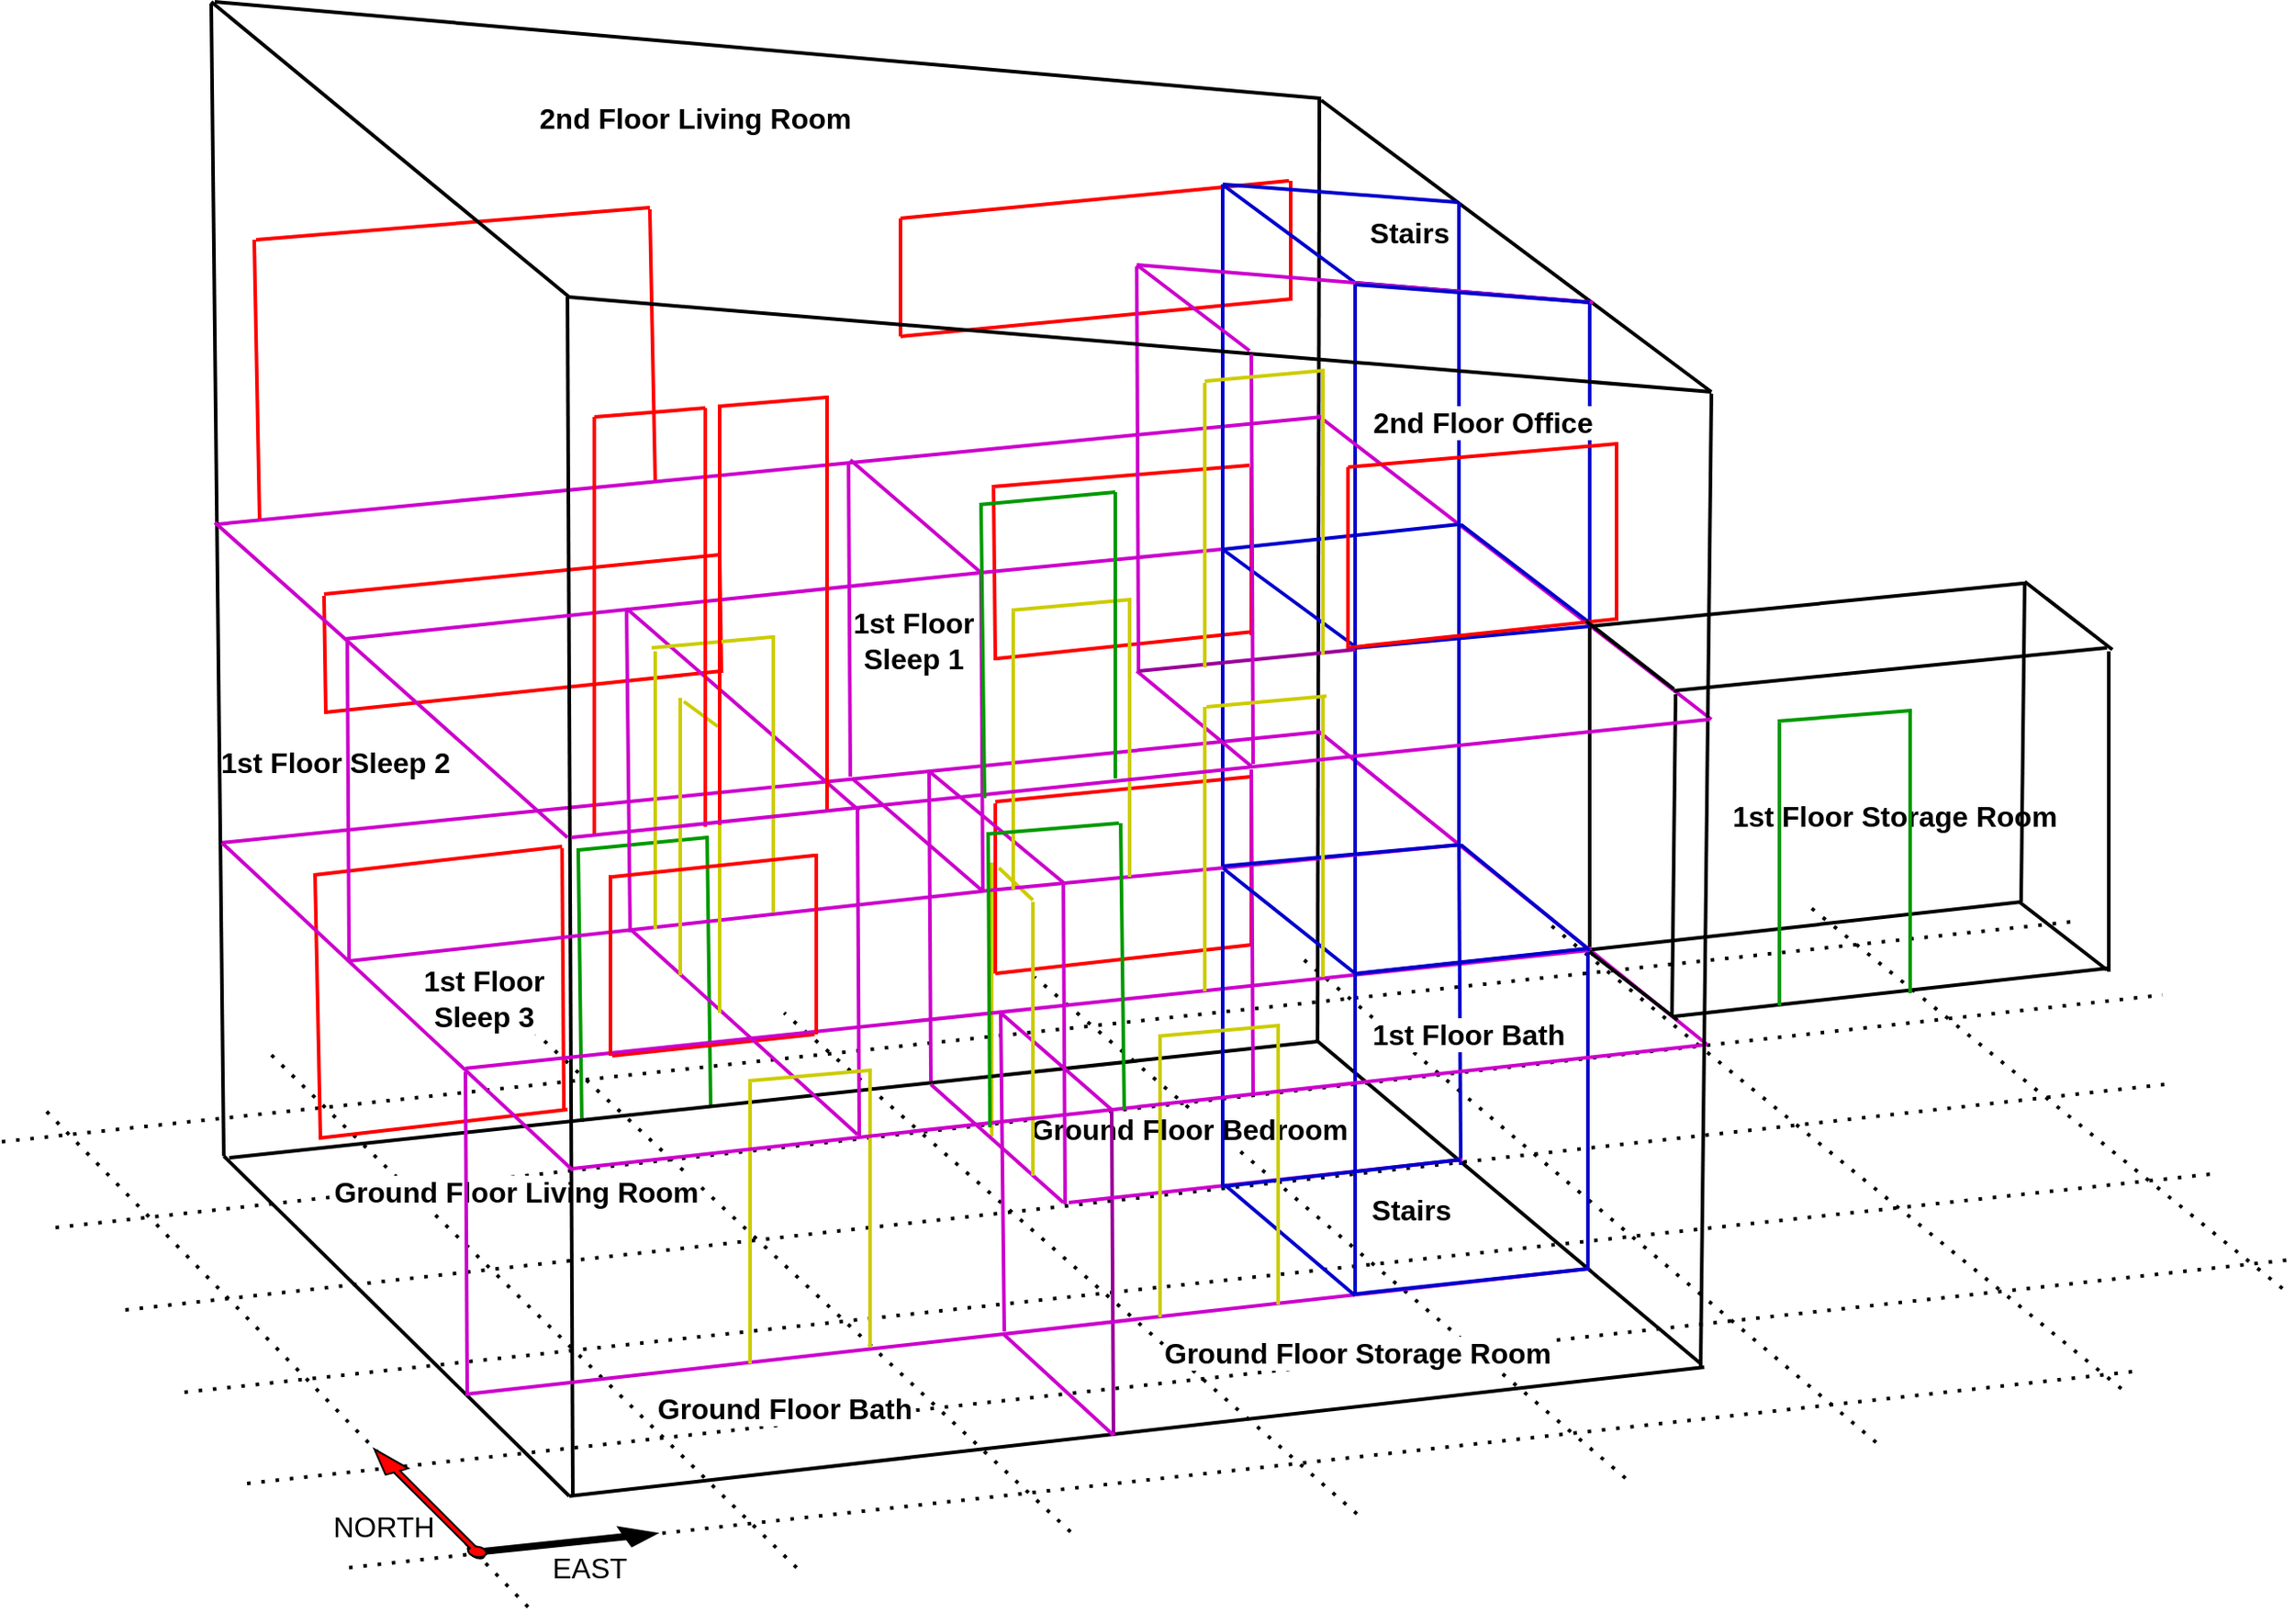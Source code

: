 <mxfile version="20.7.3" type="github"><diagram id="aPnX4U9duzd-Py1lLJKb" name="Page-1"><mxGraphModel dx="1414" dy="651" grid="1" gridSize="10" guides="0" tooltips="1" connect="0" arrows="0" fold="1" page="0" pageScale="1" pageWidth="827" pageHeight="1169" math="0" shadow="0"><root><mxCell id="0"/><mxCell id="1" parent="0"/><mxCell id="I-sNy80Z7fNJleFFOP8P-10" value="" style="endArrow=none;dashed=1;html=1;dashPattern=1 3;strokeWidth=2;rounded=0;labelBackgroundColor=none;fontColor=default;" parent="1" edge="1"><mxGeometry width="50" height="50" relative="1" as="geometry"><mxPoint x="-67" y="710" as="sourcePoint"/><mxPoint x="1110" y="580" as="targetPoint"/></mxGeometry></mxCell><mxCell id="I-sNy80Z7fNJleFFOP8P-6" value="" style="endArrow=none;dashed=1;html=1;dashPattern=1 3;strokeWidth=2;rounded=0;labelBackgroundColor=none;fontColor=default;" parent="1" edge="1"><mxGeometry width="50" height="50" relative="1" as="geometry"><mxPoint x="97" y="900" as="sourcePoint"/><mxPoint x="1098" y="790" as="targetPoint"/></mxGeometry></mxCell><mxCell id="855-_2SibKsiD7Td4AzN-204" value="EAST" style="edgeLabel;html=1;align=center;verticalAlign=middle;resizable=0;points=[];fontSize=16;" parent="I-sNy80Z7fNJleFFOP8P-6" vertex="1" connectable="0"><mxGeometry x="-0.742" y="2" relative="1" as="geometry"><mxPoint x="5" y="16" as="offset"/></mxGeometry></mxCell><mxCell id="I-sNy80Z7fNJleFFOP8P-7" value="" style="endArrow=none;dashed=1;html=1;dashPattern=1 3;strokeWidth=2;rounded=0;labelBackgroundColor=none;fontColor=default;" parent="1" edge="1"><mxGeometry width="50" height="50" relative="1" as="geometry"><mxPoint x="40" y="853" as="sourcePoint"/><mxPoint x="1181" y="728" as="targetPoint"/></mxGeometry></mxCell><mxCell id="I-sNy80Z7fNJleFFOP8P-8" value="" style="endArrow=none;dashed=1;html=1;dashPattern=1 3;strokeWidth=2;rounded=0;labelBackgroundColor=none;fontColor=default;" parent="1" edge="1"><mxGeometry width="50" height="50" relative="1" as="geometry"><mxPoint x="5" y="802" as="sourcePoint"/><mxPoint x="1138" y="680" as="targetPoint"/></mxGeometry></mxCell><mxCell id="I-sNy80Z7fNJleFFOP8P-9" value="" style="endArrow=none;dashed=1;html=1;dashPattern=1 3;strokeWidth=2;rounded=0;labelBackgroundColor=none;fontColor=default;" parent="1" edge="1"><mxGeometry width="50" height="50" relative="1" as="geometry"><mxPoint x="-28" y="756" as="sourcePoint"/><mxPoint x="1111" y="630" as="targetPoint"/></mxGeometry></mxCell><mxCell id="I-sNy80Z7fNJleFFOP8P-11" value="" style="endArrow=none;dashed=1;html=1;dashPattern=1 3;strokeWidth=2;rounded=0;labelBackgroundColor=none;fontColor=default;" parent="1" edge="1"><mxGeometry width="50" height="50" relative="1" as="geometry"><mxPoint x="-97" y="662" as="sourcePoint"/><mxPoint x="1060" y="539" as="targetPoint"/></mxGeometry></mxCell><mxCell id="I-sNy80Z7fNJleFFOP8P-12" value="" style="endArrow=none;dashed=1;html=1;dashPattern=1 3;strokeWidth=2;rounded=0;labelBackgroundColor=none;fontColor=default;" parent="1" edge="1"><mxGeometry width="50" height="50" relative="1" as="geometry"><mxPoint x="197" y="922" as="sourcePoint"/><mxPoint x="-74" y="643" as="targetPoint"/></mxGeometry></mxCell><mxCell id="855-_2SibKsiD7Td4AzN-203" value="NORTH" style="edgeLabel;html=1;align=center;verticalAlign=middle;resizable=0;points=[];fontSize=16;rotation=0;" parent="I-sNy80Z7fNJleFFOP8P-12" vertex="1" connectable="0"><mxGeometry x="-0.568" y="3" relative="1" as="geometry"><mxPoint x="-21" y="13" as="offset"/></mxGeometry></mxCell><mxCell id="I-sNy80Z7fNJleFFOP8P-13" value="" style="endArrow=none;dashed=1;html=1;dashPattern=1 3;strokeWidth=2;rounded=0;labelBackgroundColor=none;fontColor=default;" parent="1" edge="1"><mxGeometry width="50" height="50" relative="1" as="geometry"><mxPoint x="347" y="900" as="sourcePoint"/><mxPoint x="50" y="610" as="targetPoint"/></mxGeometry></mxCell><mxCell id="I-sNy80Z7fNJleFFOP8P-14" value="" style="endArrow=none;dashed=1;html=1;dashPattern=1 3;strokeWidth=2;rounded=0;labelBackgroundColor=none;fontColor=default;" parent="1" edge="1"><mxGeometry width="50" height="50" relative="1" as="geometry"><mxPoint x="500" y="880" as="sourcePoint"/><mxPoint x="200" y="600" as="targetPoint"/></mxGeometry></mxCell><mxCell id="I-sNy80Z7fNJleFFOP8P-15" value="" style="endArrow=none;dashed=1;html=1;dashPattern=1 3;strokeWidth=2;rounded=0;labelBackgroundColor=none;fontColor=default;" parent="1" edge="1"><mxGeometry width="50" height="50" relative="1" as="geometry"><mxPoint x="660" y="870" as="sourcePoint"/><mxPoint x="340" y="590" as="targetPoint"/></mxGeometry></mxCell><mxCell id="I-sNy80Z7fNJleFFOP8P-16" value="" style="endArrow=none;dashed=1;html=1;dashPattern=1 3;strokeWidth=2;rounded=0;labelBackgroundColor=none;fontColor=default;" parent="1" edge="1"><mxGeometry width="50" height="50" relative="1" as="geometry"><mxPoint x="810" y="850" as="sourcePoint"/><mxPoint x="480" y="570" as="targetPoint"/></mxGeometry></mxCell><mxCell id="I-sNy80Z7fNJleFFOP8P-17" value="" style="endArrow=none;dashed=1;html=1;dashPattern=1 3;strokeWidth=2;rounded=0;labelBackgroundColor=none;fontColor=default;" parent="1" edge="1"><mxGeometry width="50" height="50" relative="1" as="geometry"><mxPoint x="950" y="830" as="sourcePoint"/><mxPoint x="630" y="560" as="targetPoint"/></mxGeometry></mxCell><mxCell id="I-sNy80Z7fNJleFFOP8P-18" value="" style="endArrow=none;dashed=1;html=1;dashPattern=1 3;strokeWidth=2;rounded=0;labelBackgroundColor=none;fontColor=default;" parent="1" edge="1"><mxGeometry width="50" height="50" relative="1" as="geometry"><mxPoint x="1087" y="800" as="sourcePoint"/><mxPoint x="767" y="540" as="targetPoint"/></mxGeometry></mxCell><mxCell id="I-sNy80Z7fNJleFFOP8P-20" value="" style="endArrow=none;dashed=1;html=1;dashPattern=1 3;strokeWidth=2;rounded=0;labelBackgroundColor=none;fontColor=default;" parent="1" edge="1"><mxGeometry width="50" height="50" relative="1" as="geometry"><mxPoint x="1177" y="744" as="sourcePoint"/><mxPoint x="912" y="530" as="targetPoint"/></mxGeometry></mxCell><mxCell id="855-_2SibKsiD7Td4AzN-193" value="&lt;font size=&quot;1&quot; style=&quot;&quot;&gt;&lt;b style=&quot;font-size: 16px;&quot;&gt;1st Floor Storage Room&lt;/b&gt;&lt;/font&gt;" style="edgeLabel;html=1;align=center;verticalAlign=middle;resizable=0;points=[];" parent="1" vertex="1" connectable="0"><mxGeometry x="960.0" y="480.001" as="geometry"/></mxCell><mxCell id="855-_2SibKsiD7Td4AzN-191" value="&lt;font size=&quot;1&quot; style=&quot;&quot;&gt;&lt;b style=&quot;font-size: 16px;&quot;&gt;1st Floor &lt;br&gt;Sleep 1&lt;/b&gt;&lt;/font&gt;" style="edgeLabel;html=1;align=center;verticalAlign=middle;resizable=0;points=[];" parent="1" vertex="1" connectable="0"><mxGeometry x="400.0" y="380.001" as="geometry"><mxPoint x="12" y="2" as="offset"/></mxGeometry></mxCell><mxCell id="855-_2SibKsiD7Td4AzN-190" value="&lt;font size=&quot;1&quot; style=&quot;&quot;&gt;&lt;b style=&quot;font-size: 16px;&quot;&gt;1st Floor &lt;br&gt;Sleep 3&lt;/b&gt;&lt;/font&gt;" style="edgeLabel;html=1;align=center;verticalAlign=middle;resizable=0;points=[];" parent="1" vertex="1" connectable="0"><mxGeometry x="160.0" y="580.001" as="geometry"><mxPoint x="12" y="2" as="offset"/></mxGeometry></mxCell><mxCell id="855-_2SibKsiD7Td4AzN-189" value="&lt;font size=&quot;1&quot; style=&quot;&quot;&gt;&lt;b style=&quot;font-size: 16px;&quot;&gt;1st Floor Sleep 2&lt;/b&gt;&lt;/font&gt;" style="edgeLabel;html=1;align=center;verticalAlign=middle;resizable=0;points=[];" parent="1" vertex="1" connectable="0"><mxGeometry x="89.0" y="450.001" as="geometry"/></mxCell><mxCell id="855-_2SibKsiD7Td4AzN-152" value="" style="endArrow=none;html=1;rounded=0;strokeColor=#FF0000;strokeWidth=2;" parent="1" edge="1"><mxGeometry width="50" height="50" relative="1" as="geometry"><mxPoint x="458" y="568" as="sourcePoint"/><mxPoint x="601.0" y="552" as="targetPoint"/></mxGeometry></mxCell><mxCell id="855-_2SibKsiD7Td4AzN-186" value="&lt;font size=&quot;1&quot; style=&quot;&quot;&gt;&lt;b style=&quot;font-size: 16px;&quot;&gt;Ground Floor Bedroom&lt;/b&gt;&lt;/font&gt;" style="edgeLabel;html=1;align=center;verticalAlign=middle;resizable=0;points=[];" parent="1" vertex="1" connectable="0"><mxGeometry x="564.0" y="680.001" as="geometry"><mxPoint x="2" y="-25" as="offset"/></mxGeometry></mxCell><mxCell id="855-_2SibKsiD7Td4AzN-183" value="&lt;font size=&quot;1&quot; style=&quot;&quot;&gt;&lt;b style=&quot;font-size: 16px;&quot;&gt;Ground Floor Living Room&lt;/b&gt;&lt;/font&gt;" style="edgeLabel;html=1;align=center;verticalAlign=middle;resizable=0;points=[];" parent="1" vertex="1" connectable="0"><mxGeometry x="190.0" y="690.001" as="geometry"/></mxCell><mxCell id="855-_2SibKsiD7Td4AzN-151" value="" style="endArrow=none;html=1;rounded=0;strokeColor=#FF0000;strokeWidth=2;" parent="1" edge="1"><mxGeometry width="50" height="50" relative="1" as="geometry"><mxPoint x="458" y="472" as="sourcePoint"/><mxPoint x="601" y="458" as="targetPoint"/></mxGeometry></mxCell><mxCell id="855-_2SibKsiD7Td4AzN-149" value="" style="endArrow=none;html=1;rounded=0;strokeColor=#FF0000;strokeWidth=2;" parent="1" edge="1"><mxGeometry width="50" height="50" relative="1" as="geometry"><mxPoint x="458" y="568" as="sourcePoint"/><mxPoint x="458" y="473" as="targetPoint"/></mxGeometry></mxCell><mxCell id="855-_2SibKsiD7Td4AzN-94" value="" style="endArrow=none;html=1;rounded=0;strokeColor=#FF0000;strokeWidth=2;" parent="1" edge="1"><mxGeometry width="50" height="50" relative="1" as="geometry"><mxPoint x="305" y="399" as="sourcePoint"/><mxPoint x="84" y="422" as="targetPoint"/></mxGeometry></mxCell><mxCell id="855-_2SibKsiD7Td4AzN-12" value="" style="endArrow=none;html=1;rounded=0;strokeColor=default;strokeWidth=2;" parent="1" edge="1"><mxGeometry width="50" height="50" relative="1" as="geometry"><mxPoint x="638" y="606" as="sourcePoint"/><mxPoint x="639" y="79" as="targetPoint"/></mxGeometry></mxCell><mxCell id="855-_2SibKsiD7Td4AzN-161" value="" style="endArrow=none;html=1;rounded=0;strokeColor=#CCCC00;strokeWidth=2;" parent="1" edge="1"><mxGeometry width="50" height="50" relative="1" as="geometry"><mxPoint x="456" y="659" as="sourcePoint"/><mxPoint x="456" y="506" as="targetPoint"/></mxGeometry></mxCell><mxCell id="855-_2SibKsiD7Td4AzN-160" value="" style="endArrow=none;html=1;rounded=0;strokeColor=#CCCC00;strokeWidth=2;" parent="1" edge="1"><mxGeometry width="50" height="50" relative="1" as="geometry"><mxPoint x="460" y="509" as="sourcePoint"/><mxPoint x="479" y="527" as="targetPoint"/></mxGeometry></mxCell><mxCell id="855-_2SibKsiD7Td4AzN-150" value="" style="endArrow=none;html=1;rounded=0;strokeColor=#FF0000;strokeWidth=2;" parent="1" edge="1"><mxGeometry width="50" height="50" relative="1" as="geometry"><mxPoint x="601" y="553" as="sourcePoint"/><mxPoint x="601" y="458" as="targetPoint"/></mxGeometry></mxCell><mxCell id="855-_2SibKsiD7Td4AzN-145" value="" style="endArrow=none;html=1;rounded=0;strokeColor=#FF0000;strokeWidth=2;" parent="1" edge="1"><mxGeometry width="50" height="50" relative="1" as="geometry"><mxPoint x="456" y="296" as="sourcePoint"/><mxPoint x="600" y="284" as="targetPoint"/></mxGeometry></mxCell><mxCell id="855-_2SibKsiD7Td4AzN-146" value="" style="endArrow=none;html=1;rounded=0;strokeColor=#FF0000;strokeWidth=2;" parent="1" edge="1"><mxGeometry width="50" height="50" relative="1" as="geometry"><mxPoint x="459" y="392" as="sourcePoint"/><mxPoint x="602" y="377" as="targetPoint"/></mxGeometry></mxCell><mxCell id="855-_2SibKsiD7Td4AzN-143" value="" style="endArrow=none;html=1;rounded=0;strokeColor=#FF0000;strokeWidth=2;" parent="1" edge="1"><mxGeometry width="50" height="50" relative="1" as="geometry"><mxPoint x="458" y="393" as="sourcePoint"/><mxPoint x="457" y="297" as="targetPoint"/></mxGeometry></mxCell><mxCell id="855-_2SibKsiD7Td4AzN-144" value="" style="endArrow=none;html=1;rounded=0;strokeColor=#FF0000;strokeWidth=2;" parent="1" edge="1"><mxGeometry width="50" height="50" relative="1" as="geometry"><mxPoint x="601" y="379" as="sourcePoint"/><mxPoint x="601" y="285" as="targetPoint"/></mxGeometry></mxCell><mxCell id="855-_2SibKsiD7Td4AzN-142" value="" style="endArrow=none;html=1;rounded=0;strokeColor=#009900;strokeWidth=2;" parent="1" edge="1"><mxGeometry width="50" height="50" relative="1" as="geometry"><mxPoint x="225" y="499" as="sourcePoint"/><mxPoint x="297" y="492" as="targetPoint"/></mxGeometry></mxCell><mxCell id="855-_2SibKsiD7Td4AzN-141" value="" style="endArrow=none;html=1;rounded=0;strokeColor=#009900;strokeWidth=2;" parent="1" edge="1"><mxGeometry width="50" height="50" relative="1" as="geometry"><mxPoint x="227" y="651" as="sourcePoint"/><mxPoint x="225" y="498" as="targetPoint"/></mxGeometry></mxCell><mxCell id="855-_2SibKsiD7Td4AzN-140" value="" style="endArrow=none;html=1;rounded=0;strokeColor=#009900;strokeWidth=2;" parent="1" edge="1"><mxGeometry width="50" height="50" relative="1" as="geometry"><mxPoint x="299" y="642" as="sourcePoint"/><mxPoint x="297" y="491" as="targetPoint"/></mxGeometry></mxCell><mxCell id="855-_2SibKsiD7Td4AzN-92" value="" style="endArrow=none;html=1;rounded=0;strokeColor=#FF0000;strokeWidth=2;" parent="1" edge="1"><mxGeometry width="50" height="50" relative="1" as="geometry"><mxPoint x="305" y="400" as="sourcePoint"/><mxPoint x="304" y="334" as="targetPoint"/></mxGeometry></mxCell><mxCell id="855-_2SibKsiD7Td4AzN-93" value="" style="endArrow=none;html=1;rounded=0;strokeColor=#FF0000;strokeWidth=2;" parent="1" edge="1"><mxGeometry width="50" height="50" relative="1" as="geometry"><mxPoint x="304" y="334" as="sourcePoint"/><mxPoint x="83" y="356" as="targetPoint"/></mxGeometry></mxCell><mxCell id="855-_2SibKsiD7Td4AzN-91" value="" style="endArrow=none;html=1;rounded=0;strokeColor=#FF0000;strokeWidth=2;" parent="1" edge="1"><mxGeometry width="50" height="50" relative="1" as="geometry"><mxPoint x="84" y="423" as="sourcePoint"/><mxPoint x="83" y="357" as="targetPoint"/></mxGeometry></mxCell><mxCell id="855-_2SibKsiD7Td4AzN-138" value="" style="endArrow=none;html=1;rounded=0;strokeColor=#FF0000;strokeWidth=2;" parent="1" edge="1"><mxGeometry width="50" height="50" relative="1" as="geometry"><mxPoint x="81" y="660" as="sourcePoint"/><mxPoint x="78" y="513" as="targetPoint"/></mxGeometry></mxCell><mxCell id="855-_2SibKsiD7Td4AzN-139" value="" style="endArrow=none;html=1;rounded=0;strokeColor=#FF0000;strokeWidth=2;" parent="1" edge="1"><mxGeometry width="50" height="50" relative="1" as="geometry"><mxPoint x="217" y="645" as="sourcePoint"/><mxPoint x="216" y="498" as="targetPoint"/></mxGeometry></mxCell><mxCell id="855-_2SibKsiD7Td4AzN-136" value="" style="endArrow=none;html=1;rounded=0;strokeColor=#FF0000;strokeWidth=2;" parent="1" edge="1"><mxGeometry width="50" height="50" relative="1" as="geometry"><mxPoint x="80" y="660" as="sourcePoint"/><mxPoint x="219" y="644" as="targetPoint"/></mxGeometry></mxCell><mxCell id="855-_2SibKsiD7Td4AzN-137" value="" style="endArrow=none;html=1;rounded=0;strokeColor=#FF0000;strokeWidth=2;" parent="1" edge="1"><mxGeometry width="50" height="50" relative="1" as="geometry"><mxPoint x="77" y="513" as="sourcePoint"/><mxPoint x="216" y="497.0" as="targetPoint"/></mxGeometry></mxCell><mxCell id="855-_2SibKsiD7Td4AzN-71" value="" style="endArrow=none;html=1;rounded=0;strokeColor=#FF0000;strokeWidth=2;" parent="1" edge="1"><mxGeometry width="50" height="50" relative="1" as="geometry"><mxPoint x="268" y="293" as="sourcePoint"/><mxPoint x="265" y="141" as="targetPoint"/></mxGeometry></mxCell><mxCell id="855-_2SibKsiD7Td4AzN-74" value="" style="endArrow=none;html=1;rounded=0;strokeColor=#FF0000;strokeWidth=2;" parent="1" edge="1"><mxGeometry width="50" height="50" relative="1" as="geometry"><mxPoint x="405" y="212" as="sourcePoint"/><mxPoint x="624" y="191" as="targetPoint"/></mxGeometry></mxCell><mxCell id="855-_2SibKsiD7Td4AzN-77" value="" style="endArrow=none;html=1;rounded=0;strokeColor=#FF0000;strokeWidth=2;" parent="1" edge="1"><mxGeometry width="50" height="50" relative="1" as="geometry"><mxPoint x="623" y="191" as="sourcePoint"/><mxPoint x="623" y="125" as="targetPoint"/></mxGeometry></mxCell><mxCell id="855-_2SibKsiD7Td4AzN-73" value="" style="endArrow=none;html=1;rounded=0;strokeColor=#FF0000;strokeWidth=2;" parent="1" edge="1"><mxGeometry width="50" height="50" relative="1" as="geometry"><mxPoint x="405" y="146" as="sourcePoint"/><mxPoint x="622" y="125" as="targetPoint"/></mxGeometry></mxCell><mxCell id="855-_2SibKsiD7Td4AzN-81" value="" style="endArrow=none;html=1;rounded=0;strokeColor=#0000CC;strokeWidth=2;" parent="1" edge="1"><mxGeometry width="50" height="50" relative="1" as="geometry"><mxPoint x="659" y="182" as="sourcePoint"/><mxPoint x="659" y="388" as="targetPoint"/></mxGeometry></mxCell><mxCell id="855-_2SibKsiD7Td4AzN-72" value="" style="endArrow=none;html=1;rounded=0;strokeColor=#FF0000;strokeWidth=2;" parent="1" edge="1"><mxGeometry width="50" height="50" relative="1" as="geometry"><mxPoint x="45" y="158" as="sourcePoint"/><mxPoint x="265" y="140" as="targetPoint"/></mxGeometry></mxCell><mxCell id="855-_2SibKsiD7Td4AzN-69" value="" style="endArrow=none;html=1;rounded=0;strokeColor=#CC00CC;strokeWidth=2;" parent="1" edge="1"><mxGeometry width="50" height="50" relative="1" as="geometry"><mxPoint x="856" y="608" as="sourcePoint"/><mxPoint x="639.0" y="433" as="targetPoint"/></mxGeometry></mxCell><mxCell id="855-_2SibKsiD7Td4AzN-6" value="" style="endArrow=none;html=1;rounded=0;strokeWidth=2;" parent="1" edge="1"><mxGeometry width="50" height="50" relative="1" as="geometry"><mxPoint x="30" y="671" as="sourcePoint"/><mxPoint x="638" y="606" as="targetPoint"/></mxGeometry></mxCell><mxCell id="855-_2SibKsiD7Td4AzN-67" value="" style="endArrow=none;html=1;rounded=0;strokeColor=#CC00CC;strokeWidth=2;" parent="1" edge="1"><mxGeometry width="50" height="50" relative="1" as="geometry"><mxPoint x="25" y="495" as="sourcePoint"/><mxPoint x="639" y="433" as="targetPoint"/></mxGeometry></mxCell><mxCell id="855-_2SibKsiD7Td4AzN-68" value="" style="endArrow=none;html=1;rounded=0;strokeColor=#CC00CC;strokeWidth=2;" parent="1" edge="1"><mxGeometry width="50" height="50" relative="1" as="geometry"><mxPoint x="858" y="426" as="sourcePoint"/><mxPoint x="638" y="256" as="targetPoint"/></mxGeometry></mxCell><mxCell id="855-_2SibKsiD7Td4AzN-66" value="" style="endArrow=none;html=1;rounded=0;strokeColor=#CC00CC;strokeWidth=2;" parent="1" edge="1"><mxGeometry width="50" height="50" relative="1" as="geometry"><mxPoint x="23" y="317" as="sourcePoint"/><mxPoint x="640" y="257" as="targetPoint"/></mxGeometry></mxCell><mxCell id="855-_2SibKsiD7Td4AzN-1" value="" style="endArrow=none;html=1;rounded=0;strokeWidth=2;" parent="1" edge="1"><mxGeometry width="50" height="50" relative="1" as="geometry"><mxPoint x="222" y="860" as="sourcePoint"/><mxPoint x="219" y="190" as="targetPoint"/></mxGeometry></mxCell><mxCell id="855-_2SibKsiD7Td4AzN-2" value="" style="endArrow=none;html=1;rounded=0;strokeColor=default;strokeWidth=2;" parent="1" edge="1"><mxGeometry width="50" height="50" relative="1" as="geometry"><mxPoint x="220" y="190" as="sourcePoint"/><mxPoint x="20" y="25" as="targetPoint"/></mxGeometry></mxCell><mxCell id="855-_2SibKsiD7Td4AzN-3" value="" style="endArrow=none;html=1;rounded=0;strokeWidth=2;" parent="1" edge="1"><mxGeometry width="50" height="50" relative="1" as="geometry"><mxPoint x="220" y="860" as="sourcePoint"/><mxPoint x="27" y="670" as="targetPoint"/></mxGeometry></mxCell><mxCell id="855-_2SibKsiD7Td4AzN-4" value="" style="endArrow=none;html=1;rounded=0;strokeWidth=2;" parent="1" edge="1"><mxGeometry width="50" height="50" relative="1" as="geometry"><mxPoint x="27" y="670" as="sourcePoint"/><mxPoint x="20" y="26" as="targetPoint"/></mxGeometry></mxCell><mxCell id="855-_2SibKsiD7Td4AzN-7" value="" style="endArrow=none;html=1;rounded=0;strokeWidth=2;" parent="1" edge="1"><mxGeometry width="50" height="50" relative="1" as="geometry"><mxPoint x="220" y="860" as="sourcePoint"/><mxPoint x="854" y="788" as="targetPoint"/></mxGeometry></mxCell><mxCell id="855-_2SibKsiD7Td4AzN-8" value="" style="endArrow=none;html=1;rounded=0;strokeWidth=2;" parent="1" edge="1"><mxGeometry width="50" height="50" relative="1" as="geometry"><mxPoint x="852" y="786" as="sourcePoint"/><mxPoint x="637" y="605" as="targetPoint"/></mxGeometry></mxCell><mxCell id="855-_2SibKsiD7Td4AzN-9" value="" style="endArrow=none;html=1;rounded=0;strokeWidth=2;" parent="1" edge="1"><mxGeometry width="50" height="50" relative="1" as="geometry"><mxPoint x="852" y="788" as="sourcePoint"/><mxPoint x="858" y="244" as="targetPoint"/></mxGeometry></mxCell><mxCell id="855-_2SibKsiD7Td4AzN-10" value="" style="endArrow=none;html=1;rounded=0;strokeWidth=2;" parent="1" edge="1"><mxGeometry width="50" height="50" relative="1" as="geometry"><mxPoint x="858" y="243" as="sourcePoint"/><mxPoint x="640" y="80" as="targetPoint"/></mxGeometry></mxCell><mxCell id="855-_2SibKsiD7Td4AzN-11" value="" style="endArrow=none;html=1;rounded=0;strokeColor=default;strokeWidth=2;" parent="1" edge="1"><mxGeometry width="50" height="50" relative="1" as="geometry"><mxPoint x="22" y="25" as="sourcePoint"/><mxPoint x="640" y="79" as="targetPoint"/></mxGeometry></mxCell><mxCell id="855-_2SibKsiD7Td4AzN-13" value="" style="endArrow=none;html=1;rounded=0;strokeColor=default;strokeWidth=2;" parent="1" edge="1"><mxGeometry width="50" height="50" relative="1" as="geometry"><mxPoint x="837" y="592" as="sourcePoint"/><mxPoint x="1080" y="565" as="targetPoint"/></mxGeometry></mxCell><mxCell id="855-_2SibKsiD7Td4AzN-14" value="" style="endArrow=none;html=1;rounded=0;strokeColor=default;strokeWidth=2;" parent="1" edge="1"><mxGeometry width="50" height="50" relative="1" as="geometry"><mxPoint x="1080" y="567" as="sourcePoint"/><mxPoint x="1080" y="388" as="targetPoint"/></mxGeometry></mxCell><mxCell id="855-_2SibKsiD7Td4AzN-15" value="" style="endArrow=none;html=1;rounded=0;strokeColor=default;strokeWidth=2;" parent="1" edge="1"><mxGeometry width="50" height="50" relative="1" as="geometry"><mxPoint x="1079" y="566" as="sourcePoint"/><mxPoint x="1030" y="528" as="targetPoint"/></mxGeometry></mxCell><mxCell id="855-_2SibKsiD7Td4AzN-16" value="" style="endArrow=none;html=1;rounded=0;strokeColor=default;strokeWidth=2;" parent="1" edge="1"><mxGeometry width="50" height="50" relative="1" as="geometry"><mxPoint x="837" y="410" as="sourcePoint"/><mxPoint x="1079" y="386" as="targetPoint"/></mxGeometry></mxCell><mxCell id="855-_2SibKsiD7Td4AzN-18" value="" style="endArrow=none;html=1;rounded=0;strokeColor=default;strokeWidth=2;" parent="1" edge="1"><mxGeometry width="50" height="50" relative="1" as="geometry"><mxPoint x="1082" y="387" as="sourcePoint"/><mxPoint x="1033" y="349" as="targetPoint"/></mxGeometry></mxCell><mxCell id="855-_2SibKsiD7Td4AzN-19" value="" style="endArrow=none;html=1;rounded=0;strokeColor=default;strokeWidth=2;" parent="1" edge="1"><mxGeometry width="50" height="50" relative="1" as="geometry"><mxPoint x="1031" y="528" as="sourcePoint"/><mxPoint x="1033" y="349" as="targetPoint"/></mxGeometry></mxCell><mxCell id="855-_2SibKsiD7Td4AzN-20" value="" style="endArrow=none;html=1;rounded=0;strokeColor=default;strokeWidth=2;" parent="1" edge="1"><mxGeometry width="50" height="50" relative="1" as="geometry"><mxPoint x="836" y="591" as="sourcePoint"/><mxPoint x="838" y="412" as="targetPoint"/></mxGeometry></mxCell><mxCell id="855-_2SibKsiD7Td4AzN-21" value="" style="endArrow=none;html=1;rounded=0;strokeColor=#000000;strokeWidth=2;" parent="1" edge="1"><mxGeometry width="50" height="50" relative="1" as="geometry"><mxPoint x="790" y="554" as="sourcePoint"/><mxPoint x="790" y="375" as="targetPoint"/></mxGeometry></mxCell><mxCell id="855-_2SibKsiD7Td4AzN-24" value="" style="endArrow=none;html=1;rounded=0;strokeColor=default;strokeWidth=2;" parent="1" edge="1"><mxGeometry width="50" height="50" relative="1" as="geometry"><mxPoint x="790" y="374" as="sourcePoint"/><mxPoint x="1032" y="350" as="targetPoint"/></mxGeometry></mxCell><mxCell id="855-_2SibKsiD7Td4AzN-25" value="" style="endArrow=none;html=1;rounded=0;strokeColor=default;strokeWidth=2;" parent="1" edge="1"><mxGeometry width="50" height="50" relative="1" as="geometry"><mxPoint x="788" y="555" as="sourcePoint"/><mxPoint x="1031" y="528" as="targetPoint"/></mxGeometry></mxCell><mxCell id="855-_2SibKsiD7Td4AzN-26" value="" style="endArrow=none;html=1;rounded=0;strokeColor=#009900;strokeWidth=2;" parent="1" edge="1"><mxGeometry width="50" height="50" relative="1" as="geometry"><mxPoint x="896" y="586" as="sourcePoint"/><mxPoint x="896" y="428" as="targetPoint"/></mxGeometry></mxCell><mxCell id="855-_2SibKsiD7Td4AzN-27" value="" style="endArrow=none;html=1;rounded=0;strokeColor=#009900;strokeWidth=2;" parent="1" edge="1"><mxGeometry width="50" height="50" relative="1" as="geometry"><mxPoint x="969.0" y="579" as="sourcePoint"/><mxPoint x="969.0" y="421" as="targetPoint"/></mxGeometry></mxCell><mxCell id="855-_2SibKsiD7Td4AzN-28" value="" style="endArrow=none;html=1;rounded=0;strokeColor=#009900;strokeWidth=2;" parent="1" edge="1"><mxGeometry width="50" height="50" relative="1" as="geometry"><mxPoint x="895" y="427" as="sourcePoint"/><mxPoint x="970" y="421" as="targetPoint"/></mxGeometry></mxCell><mxCell id="855-_2SibKsiD7Td4AzN-29" value="" style="endArrow=none;html=1;rounded=0;strokeColor=#CC00CC;strokeWidth=2;" parent="1" edge="1"><mxGeometry width="50" height="50" relative="1" as="geometry"><mxPoint x="222" y="678" as="sourcePoint"/><mxPoint x="26" y="495" as="targetPoint"/></mxGeometry></mxCell><mxCell id="855-_2SibKsiD7Td4AzN-30" value="" style="endArrow=none;html=1;rounded=0;strokeColor=#CC00CC;strokeWidth=2;" parent="1" edge="1"><mxGeometry width="50" height="50" relative="1" as="geometry"><mxPoint x="219" y="492" as="sourcePoint"/><mxPoint x="22" y="316" as="targetPoint"/></mxGeometry></mxCell><mxCell id="855-_2SibKsiD7Td4AzN-33" value="" style="endArrow=none;html=1;rounded=0;strokeColor=#CC00CC;strokeWidth=2;" parent="1" edge="1"><mxGeometry width="50" height="50" relative="1" as="geometry"><mxPoint x="163" y="804" as="sourcePoint"/><mxPoint x="162" y="623" as="targetPoint"/></mxGeometry></mxCell><mxCell id="855-_2SibKsiD7Td4AzN-34" value="" style="endArrow=none;html=1;rounded=0;strokeColor=#990099;strokeWidth=2;" parent="1" edge="1"><mxGeometry width="50" height="50" relative="1" as="geometry"><mxPoint x="524" y="826.0" as="sourcePoint"/><mxPoint x="523" y="645" as="targetPoint"/></mxGeometry></mxCell><mxCell id="855-_2SibKsiD7Td4AzN-35" value="" style="endArrow=none;html=1;rounded=0;strokeColor=#CC00CC;strokeWidth=2;" parent="1" edge="1"><mxGeometry width="50" height="50" relative="1" as="geometry"><mxPoint x="382" y="659" as="sourcePoint"/><mxPoint x="381" y="476" as="targetPoint"/></mxGeometry></mxCell><mxCell id="855-_2SibKsiD7Td4AzN-38" value="" style="endArrow=none;html=1;rounded=0;strokeColor=#CC00CC;strokeWidth=2;" parent="1" edge="1"><mxGeometry width="50" height="50" relative="1" as="geometry"><mxPoint x="602" y="635.0" as="sourcePoint"/><mxPoint x="601" y="454" as="targetPoint"/></mxGeometry></mxCell><mxCell id="855-_2SibKsiD7Td4AzN-44" value="" style="endArrow=none;html=1;rounded=0;strokeColor=#FF0000;strokeWidth=2;" parent="1" edge="1"><mxGeometry width="50" height="50" relative="1" as="geometry"><mxPoint x="244" y="614" as="sourcePoint"/><mxPoint x="357" y="602" as="targetPoint"/></mxGeometry></mxCell><mxCell id="855-_2SibKsiD7Td4AzN-51" value="" style="endArrow=none;html=1;rounded=0;strokeColor=#FF0000;strokeWidth=2;" parent="1" edge="1"><mxGeometry width="50" height="50" relative="1" as="geometry"><mxPoint x="304" y="251" as="sourcePoint"/><mxPoint x="364" y="246" as="targetPoint"/></mxGeometry></mxCell><mxCell id="855-_2SibKsiD7Td4AzN-52" value="" style="endArrow=none;html=1;rounded=0;strokeColor=#FF0000;strokeWidth=2;" parent="1" edge="1"><mxGeometry width="50" height="50" relative="1" as="geometry"><mxPoint x="805" y="371" as="sourcePoint"/><mxPoint x="805" y="271" as="targetPoint"/></mxGeometry></mxCell><mxCell id="855-_2SibKsiD7Td4AzN-62" value="" style="endArrow=none;html=1;rounded=0;strokeColor=#0000CC;strokeWidth=2;" parent="1" edge="1"><mxGeometry width="50" height="50" relative="1" as="geometry"><mxPoint x="585" y="127" as="sourcePoint"/><mxPoint x="716" y="137" as="targetPoint"/></mxGeometry></mxCell><mxCell id="855-_2SibKsiD7Td4AzN-63" value="" style="endArrow=none;html=1;rounded=0;strokeColor=#0000CC;strokeWidth=2;" parent="1" edge="1"><mxGeometry width="50" height="50" relative="1" as="geometry"><mxPoint x="586" y="128" as="sourcePoint"/><mxPoint x="659" y="182" as="targetPoint"/></mxGeometry></mxCell><mxCell id="855-_2SibKsiD7Td4AzN-64" value="" style="endArrow=none;html=1;rounded=0;strokeColor=#CC00CC;strokeWidth=2;" parent="1" edge="1"><mxGeometry width="50" height="50" relative="1" as="geometry"><mxPoint x="538" y="399" as="sourcePoint"/><mxPoint x="537.0" y="173" as="targetPoint"/></mxGeometry></mxCell><mxCell id="855-_2SibKsiD7Td4AzN-70" value="" style="endArrow=none;html=1;rounded=0;strokeColor=#FF0000;strokeWidth=2;fillColor=#FFFFCC;" parent="1" edge="1"><mxGeometry width="50" height="50" relative="1" as="geometry"><mxPoint x="47" y="314" as="sourcePoint"/><mxPoint x="44" y="158" as="targetPoint"/></mxGeometry></mxCell><mxCell id="855-_2SibKsiD7Td4AzN-75" value="" style="endArrow=none;html=1;rounded=0;strokeColor=#FF0000;strokeWidth=2;" parent="1" edge="1"><mxGeometry width="50" height="50" relative="1" as="geometry"><mxPoint x="405" y="212" as="sourcePoint"/><mxPoint x="405" y="146" as="targetPoint"/></mxGeometry></mxCell><mxCell id="855-_2SibKsiD7Td4AzN-78" value="" style="endArrow=none;html=1;rounded=0;strokeColor=#0000CC;strokeWidth=2;" parent="1" edge="1"><mxGeometry width="50" height="50" relative="1" as="geometry"><mxPoint x="585" y="331" as="sourcePoint"/><mxPoint x="585" y="127" as="targetPoint"/></mxGeometry></mxCell><mxCell id="855-_2SibKsiD7Td4AzN-79" value="" style="endArrow=none;html=1;rounded=0;strokeColor=#0000CC;strokeWidth=2;" parent="1" edge="1"><mxGeometry width="50" height="50" relative="1" as="geometry"><mxPoint x="717" y="318" as="sourcePoint"/><mxPoint x="717" y="137" as="targetPoint"/></mxGeometry></mxCell><mxCell id="855-_2SibKsiD7Td4AzN-80" value="" style="endArrow=none;html=1;rounded=0;strokeColor=#0000CC;strokeWidth=2;" parent="1" edge="1"><mxGeometry width="50" height="50" relative="1" as="geometry"><mxPoint x="790" y="372" as="sourcePoint"/><mxPoint x="790" y="192" as="targetPoint"/></mxGeometry></mxCell><mxCell id="855-_2SibKsiD7Td4AzN-82" value="" style="endArrow=none;html=1;rounded=0;strokeColor=#0000CC;strokeWidth=2;" parent="1" edge="1"><mxGeometry width="50" height="50" relative="1" as="geometry"><mxPoint x="660" y="386" as="sourcePoint"/><mxPoint x="585" y="331" as="targetPoint"/></mxGeometry></mxCell><mxCell id="855-_2SibKsiD7Td4AzN-83" value="" style="endArrow=none;html=1;rounded=0;strokeColor=#0000CC;strokeWidth=2;" parent="1" edge="1"><mxGeometry width="50" height="50" relative="1" as="geometry"><mxPoint x="585" y="331" as="sourcePoint"/><mxPoint x="717" y="317" as="targetPoint"/></mxGeometry></mxCell><mxCell id="855-_2SibKsiD7Td4AzN-84" value="" style="endArrow=none;html=1;rounded=0;strokeColor=#0000CC;strokeWidth=2;" parent="1" edge="1"><mxGeometry width="50" height="50" relative="1" as="geometry"><mxPoint x="585" y="510" as="sourcePoint"/><mxPoint x="585" y="331" as="targetPoint"/></mxGeometry></mxCell><mxCell id="855-_2SibKsiD7Td4AzN-85" value="" style="endArrow=none;html=1;rounded=0;strokeColor=#0000CC;strokeWidth=2;" parent="1" edge="1"><mxGeometry width="50" height="50" relative="1" as="geometry"><mxPoint x="659" y="568" as="sourcePoint"/><mxPoint x="659" y="387" as="targetPoint"/></mxGeometry></mxCell><mxCell id="855-_2SibKsiD7Td4AzN-86" value="" style="endArrow=none;html=1;rounded=0;strokeColor=#0000CC;strokeWidth=2;" parent="1" edge="1"><mxGeometry width="50" height="50" relative="1" as="geometry"><mxPoint x="717" y="497" as="sourcePoint"/><mxPoint x="717" y="317" as="targetPoint"/></mxGeometry></mxCell><mxCell id="855-_2SibKsiD7Td4AzN-88" value="" style="endArrow=none;html=1;rounded=0;strokeColor=#CC00CC;strokeWidth=2;" parent="1" edge="1"><mxGeometry width="50" height="50" relative="1" as="geometry"><mxPoint x="660" y="568" as="sourcePoint"/><mxPoint x="791" y="554" as="targetPoint"/></mxGeometry></mxCell><mxCell id="855-_2SibKsiD7Td4AzN-89" value="" style="endArrow=none;html=1;rounded=0;strokeColor=#CC00CC;strokeWidth=2;" parent="1" edge="1"><mxGeometry width="50" height="50" relative="1" as="geometry"><mxPoint x="585" y="509" as="sourcePoint"/><mxPoint x="718" y="496" as="targetPoint"/></mxGeometry></mxCell><mxCell id="855-_2SibKsiD7Td4AzN-90" value="" style="endArrow=none;html=1;rounded=0;strokeColor=#0000CC;strokeWidth=2;" parent="1" edge="1"><mxGeometry width="50" height="50" relative="1" as="geometry"><mxPoint x="659" y="568" as="sourcePoint"/><mxPoint x="585" y="509" as="targetPoint"/></mxGeometry></mxCell><mxCell id="855-_2SibKsiD7Td4AzN-95" value="" style="endArrow=none;html=1;rounded=0;strokeColor=#CC00CC;strokeWidth=2;" parent="1" edge="1"><mxGeometry width="50" height="50" relative="1" as="geometry"><mxPoint x="377" y="458" as="sourcePoint"/><mxPoint x="376" y="283" as="targetPoint"/></mxGeometry></mxCell><mxCell id="855-_2SibKsiD7Td4AzN-96" value="" style="endArrow=none;html=1;rounded=0;strokeColor=#CC00CC;strokeWidth=2;" parent="1" edge="1"><mxGeometry width="50" height="50" relative="1" as="geometry"><mxPoint x="451" y="521" as="sourcePoint"/><mxPoint x="450.0" y="344" as="targetPoint"/></mxGeometry></mxCell><mxCell id="855-_2SibKsiD7Td4AzN-97" value="" style="endArrow=none;html=1;rounded=0;strokeColor=#CC00CC;strokeWidth=2;" parent="1" edge="1"><mxGeometry width="50" height="50" relative="1" as="geometry"><mxPoint x="451" y="522" as="sourcePoint"/><mxPoint x="378" y="459" as="targetPoint"/></mxGeometry></mxCell><mxCell id="855-_2SibKsiD7Td4AzN-98" value="" style="endArrow=none;html=1;rounded=0;strokeColor=#CC00CC;strokeWidth=2;" parent="1" edge="1"><mxGeometry width="50" height="50" relative="1" as="geometry"><mxPoint x="450.0" y="344" as="sourcePoint"/><mxPoint x="377" y="281.0" as="targetPoint"/></mxGeometry></mxCell><mxCell id="855-_2SibKsiD7Td4AzN-99" value="" style="endArrow=none;html=1;rounded=0;strokeColor=#CC00CC;strokeWidth=2;" parent="1" edge="1"><mxGeometry width="50" height="50" relative="1" as="geometry"><mxPoint x="450" y="344" as="sourcePoint"/><mxPoint x="95" y="381" as="targetPoint"/></mxGeometry></mxCell><mxCell id="855-_2SibKsiD7Td4AzN-100" value="" style="endArrow=none;html=1;rounded=0;strokeColor=#CC00CC;strokeWidth=2;" parent="1" edge="1"><mxGeometry width="50" height="50" relative="1" as="geometry"><mxPoint x="450" y="344" as="sourcePoint"/><mxPoint x="584" y="331" as="targetPoint"/></mxGeometry></mxCell><mxCell id="855-_2SibKsiD7Td4AzN-101" value="" style="endArrow=none;html=1;rounded=0;strokeColor=#CC00CC;strokeWidth=2;" parent="1" edge="1"><mxGeometry width="50" height="50" relative="1" as="geometry"><mxPoint x="450" y="522" as="sourcePoint"/><mxPoint x="585" y="509" as="targetPoint"/></mxGeometry></mxCell><mxCell id="855-_2SibKsiD7Td4AzN-103" value="" style="endArrow=none;html=1;rounded=0;strokeColor=#CC00CC;strokeWidth=2;" parent="1" edge="1"><mxGeometry width="50" height="50" relative="1" as="geometry"><mxPoint x="97" y="561" as="sourcePoint"/><mxPoint x="96" y="381" as="targetPoint"/></mxGeometry></mxCell><mxCell id="855-_2SibKsiD7Td4AzN-102" value="" style="endArrow=none;html=1;rounded=0;strokeColor=#CC00CC;strokeWidth=2;" parent="1" edge="1"><mxGeometry width="50" height="50" relative="1" as="geometry"><mxPoint x="451" y="522" as="sourcePoint"/><mxPoint x="97" y="561" as="targetPoint"/></mxGeometry></mxCell><mxCell id="855-_2SibKsiD7Td4AzN-104" value="" style="endArrow=none;html=1;rounded=0;strokeColor=#CC00CC;strokeWidth=2;" parent="1" edge="1"><mxGeometry width="50" height="50" relative="1" as="geometry"><mxPoint x="382" y="477" as="sourcePoint"/><mxPoint x="252" y="364" as="targetPoint"/></mxGeometry></mxCell><mxCell id="855-_2SibKsiD7Td4AzN-105" value="" style="endArrow=none;html=1;rounded=0;strokeColor=#CC00CC;strokeWidth=2;" parent="1" edge="1"><mxGeometry width="50" height="50" relative="1" as="geometry"><mxPoint x="381" y="658" as="sourcePoint"/><mxPoint x="255" y="544" as="targetPoint"/></mxGeometry></mxCell><mxCell id="855-_2SibKsiD7Td4AzN-106" value="" style="endArrow=none;html=1;rounded=0;strokeColor=#CC00CC;strokeWidth=2;" parent="1" edge="1"><mxGeometry width="50" height="50" relative="1" as="geometry"><mxPoint x="254" y="545" as="sourcePoint"/><mxPoint x="252" y="365" as="targetPoint"/></mxGeometry></mxCell><mxCell id="855-_2SibKsiD7Td4AzN-107" value="" style="endArrow=none;html=1;rounded=0;strokeColor=#0000CC;strokeWidth=2;" parent="1" edge="1"><mxGeometry width="50" height="50" relative="1" as="geometry"><mxPoint x="789" y="734.0" as="sourcePoint"/><mxPoint x="789" y="555" as="targetPoint"/></mxGeometry></mxCell><mxCell id="855-_2SibKsiD7Td4AzN-110" value="" style="endArrow=none;html=1;rounded=0;strokeColor=#CC00CC;strokeWidth=2;" parent="1" edge="1"><mxGeometry width="50" height="50" relative="1" as="geometry"><mxPoint x="162" y="621" as="sourcePoint"/><mxPoint x="790" y="555" as="targetPoint"/></mxGeometry></mxCell><mxCell id="855-_2SibKsiD7Td4AzN-108" value="" style="endArrow=none;html=1;rounded=0;strokeColor=#0000CC;strokeWidth=2;" parent="1" edge="1"><mxGeometry width="50" height="50" relative="1" as="geometry"><mxPoint x="718" y="675" as="sourcePoint"/><mxPoint x="717" y="496" as="targetPoint"/></mxGeometry></mxCell><mxCell id="855-_2SibKsiD7Td4AzN-111" value="" style="endArrow=none;html=1;rounded=0;strokeColor=#CC00CC;strokeWidth=2;" parent="1" edge="1"><mxGeometry width="50" height="50" relative="1" as="geometry"><mxPoint x="163" y="803" as="sourcePoint"/><mxPoint x="789" y="733" as="targetPoint"/></mxGeometry></mxCell><mxCell id="855-_2SibKsiD7Td4AzN-181" value="&lt;font size=&quot;1&quot; style=&quot;&quot;&gt;&lt;b style=&quot;font-size: 16px;&quot;&gt;Ground Floor Bath&lt;/b&gt;&lt;/font&gt;" style="edgeLabel;html=1;align=center;verticalAlign=middle;resizable=0;points=[];" parent="855-_2SibKsiD7Td4AzN-111" vertex="1" connectable="0"><mxGeometry x="-0.438" y="-11" relative="1" as="geometry"><mxPoint y="16" as="offset"/></mxGeometry></mxCell><mxCell id="855-_2SibKsiD7Td4AzN-112" value="" style="endArrow=none;html=1;rounded=0;strokeColor=#CC00CC;strokeWidth=2;" parent="1" edge="1"><mxGeometry width="50" height="50" relative="1" as="geometry"><mxPoint x="524" y="645" as="sourcePoint"/><mxPoint x="461" y="590" as="targetPoint"/></mxGeometry></mxCell><mxCell id="855-_2SibKsiD7Td4AzN-114" value="" style="endArrow=none;html=1;rounded=0;strokeColor=#CC00CC;strokeWidth=2;" parent="1" edge="1"><mxGeometry width="50" height="50" relative="1" as="geometry"><mxPoint x="524" y="826" as="sourcePoint"/><mxPoint x="462" y="769" as="targetPoint"/></mxGeometry></mxCell><mxCell id="855-_2SibKsiD7Td4AzN-115" value="" style="endArrow=none;html=1;rounded=0;strokeColor=#CC00CC;strokeWidth=2;" parent="1" edge="1"><mxGeometry width="50" height="50" relative="1" as="geometry"><mxPoint x="463" y="768" as="sourcePoint"/><mxPoint x="461" y="590" as="targetPoint"/></mxGeometry></mxCell><mxCell id="855-_2SibKsiD7Td4AzN-116" value="" style="endArrow=none;html=1;fontFamily=Helvetica;fontSize=11;fontColor=default;align=center;strokeColor=#CC00CC;strokeWidth=2;" parent="1" edge="1"><mxGeometry width="50" height="50" relative="1" as="geometry"><mxPoint x="422" y="628" as="sourcePoint"/><mxPoint x="421" y="455" as="targetPoint"/></mxGeometry></mxCell><mxCell id="855-_2SibKsiD7Td4AzN-119" value="" style="endArrow=none;html=1;rounded=0;strokeColor=#CC00CC;strokeWidth=2;" parent="1" edge="1"><mxGeometry width="50" height="50" relative="1" as="geometry"><mxPoint x="497" y="697" as="sourcePoint"/><mxPoint x="496.0" y="518" as="targetPoint"/></mxGeometry></mxCell><mxCell id="855-_2SibKsiD7Td4AzN-120" value="" style="endArrow=none;html=1;rounded=0;strokeColor=#CC00CC;strokeWidth=2;" parent="1" edge="1"><mxGeometry width="50" height="50" relative="1" as="geometry"><mxPoint x="497" y="518" as="sourcePoint"/><mxPoint x="421" y="455" as="targetPoint"/></mxGeometry></mxCell><mxCell id="855-_2SibKsiD7Td4AzN-121" value="" style="endArrow=none;html=1;rounded=0;strokeColor=#CC00CC;strokeWidth=2;" parent="1" edge="1"><mxGeometry width="50" height="50" relative="1" as="geometry"><mxPoint x="496" y="696" as="sourcePoint"/><mxPoint x="422" y="630" as="targetPoint"/></mxGeometry></mxCell><mxCell id="855-_2SibKsiD7Td4AzN-122" value="" style="endArrow=none;html=1;rounded=0;strokeColor=#CC00CC;strokeWidth=2;" parent="1" edge="1"><mxGeometry width="50" height="50" relative="1" as="geometry"><mxPoint x="499" y="696" as="sourcePoint"/><mxPoint x="719" y="672" as="targetPoint"/></mxGeometry></mxCell><mxCell id="855-_2SibKsiD7Td4AzN-123" value="" style="endArrow=none;html=1;rounded=0;strokeColor=#0000CC;strokeWidth=2;" parent="1" edge="1"><mxGeometry width="50" height="50" relative="1" as="geometry"><mxPoint x="659" y="748" as="sourcePoint"/><mxPoint x="659" y="567" as="targetPoint"/></mxGeometry></mxCell><mxCell id="855-_2SibKsiD7Td4AzN-124" value="" style="endArrow=none;html=1;rounded=0;strokeColor=#0000CC;strokeWidth=2;" parent="1" edge="1"><mxGeometry width="50" height="50" relative="1" as="geometry"><mxPoint x="585" y="688" as="sourcePoint"/><mxPoint x="585" y="511" as="targetPoint"/></mxGeometry></mxCell><mxCell id="855-_2SibKsiD7Td4AzN-125" value="" style="endArrow=none;html=1;rounded=0;strokeColor=#0000CC;strokeWidth=2;" parent="1" edge="1"><mxGeometry width="50" height="50" relative="1" as="geometry"><mxPoint x="659" y="748" as="sourcePoint"/><mxPoint x="586" y="686.0" as="targetPoint"/></mxGeometry></mxCell><mxCell id="855-_2SibKsiD7Td4AzN-128" value="" style="endArrow=none;html=1;rounded=0;strokeColor=#0000CC;strokeWidth=2;" parent="1" edge="1"><mxGeometry width="50" height="50" relative="1" as="geometry"><mxPoint x="718" y="317" as="sourcePoint"/><mxPoint x="790" y="372" as="targetPoint"/></mxGeometry></mxCell><mxCell id="855-_2SibKsiD7Td4AzN-129" value="" style="endArrow=none;html=1;rounded=0;strokeColor=#0000CC;strokeWidth=2;" parent="1" edge="1"><mxGeometry width="50" height="50" relative="1" as="geometry"><mxPoint x="659" y="182" as="sourcePoint"/><mxPoint x="791" y="193" as="targetPoint"/></mxGeometry></mxCell><mxCell id="855-_2SibKsiD7Td4AzN-130" value="" style="endArrow=none;html=1;rounded=0;strokeColor=#0000CC;strokeWidth=2;" parent="1" edge="1"><mxGeometry width="50" height="50" relative="1" as="geometry"><mxPoint x="660" y="568" as="sourcePoint"/><mxPoint x="789" y="554" as="targetPoint"/></mxGeometry></mxCell><mxCell id="855-_2SibKsiD7Td4AzN-131" value="" style="endArrow=none;html=1;rounded=0;strokeColor=#0000CC;strokeWidth=2;" parent="1" edge="1"><mxGeometry width="50" height="50" relative="1" as="geometry"><mxPoint x="585" y="508" as="sourcePoint"/><mxPoint x="718" y="496" as="targetPoint"/></mxGeometry></mxCell><mxCell id="855-_2SibKsiD7Td4AzN-132" value="" style="endArrow=none;html=1;rounded=0;strokeColor=#0000CC;strokeWidth=2;" parent="1" edge="1"><mxGeometry width="50" height="50" relative="1" as="geometry"><mxPoint x="718" y="496" as="sourcePoint"/><mxPoint x="790" y="555" as="targetPoint"/></mxGeometry></mxCell><mxCell id="855-_2SibKsiD7Td4AzN-127" value="" style="endArrow=none;html=1;rounded=0;strokeColor=#0000CC;strokeWidth=2;" parent="1" edge="1"><mxGeometry width="50" height="50" relative="1" as="geometry"><mxPoint x="660" y="386" as="sourcePoint"/><mxPoint x="790" y="374" as="targetPoint"/></mxGeometry></mxCell><mxCell id="855-_2SibKsiD7Td4AzN-54" value="" style="endArrow=none;html=1;rounded=0;strokeColor=#FF0000;strokeWidth=2;" parent="1" edge="1"><mxGeometry width="50" height="50" relative="1" as="geometry"><mxPoint x="654" y="386" as="sourcePoint"/><mxPoint x="804" y="370" as="targetPoint"/></mxGeometry></mxCell><mxCell id="855-_2SibKsiD7Td4AzN-53" value="" style="endArrow=none;html=1;rounded=0;strokeColor=#FF0000;strokeWidth=2;" parent="1" edge="1"><mxGeometry width="50" height="50" relative="1" as="geometry"><mxPoint x="655" y="387" as="sourcePoint"/><mxPoint x="655" y="285" as="targetPoint"/></mxGeometry></mxCell><mxCell id="855-_2SibKsiD7Td4AzN-5" value="" style="endArrow=none;html=1;rounded=0;strokeWidth=2;" parent="1" edge="1"><mxGeometry width="50" height="50" relative="1" as="geometry"><mxPoint x="220" y="190" as="sourcePoint"/><mxPoint x="858" y="243" as="targetPoint"/></mxGeometry></mxCell><mxCell id="855-_2SibKsiD7Td4AzN-55" value="" style="endArrow=none;html=1;rounded=0;strokeColor=#FF0000;strokeWidth=2;" parent="1" edge="1"><mxGeometry width="50" height="50" relative="1" as="geometry"><mxPoint x="655" y="285" as="sourcePoint"/><mxPoint x="805" y="272" as="targetPoint"/></mxGeometry></mxCell><mxCell id="855-_2SibKsiD7Td4AzN-133" value="" style="endArrow=none;html=1;rounded=0;strokeColor=#0000CC;strokeWidth=2;" parent="1" edge="1"><mxGeometry width="50" height="50" relative="1" as="geometry"><mxPoint x="660" y="747" as="sourcePoint"/><mxPoint x="789" y="733.0" as="targetPoint"/></mxGeometry></mxCell><mxCell id="855-_2SibKsiD7Td4AzN-134" value="" style="endArrow=none;html=1;rounded=0;strokeColor=#0000CC;strokeWidth=2;" parent="1" edge="1"><mxGeometry width="50" height="50" relative="1" as="geometry"><mxPoint x="585" y="687" as="sourcePoint"/><mxPoint x="718" y="672" as="targetPoint"/></mxGeometry></mxCell><mxCell id="855-_2SibKsiD7Td4AzN-65" value="" style="endArrow=none;html=1;rounded=0;strokeColor=#CC00CC;strokeWidth=2;" parent="1" edge="1"><mxGeometry width="50" height="50" relative="1" as="geometry"><mxPoint x="602" y="453" as="sourcePoint"/><mxPoint x="537" y="399" as="targetPoint"/></mxGeometry></mxCell><mxCell id="855-_2SibKsiD7Td4AzN-61" value="" style="endArrow=none;html=1;rounded=0;strokeColor=#CC00CC;strokeWidth=2;" parent="1" edge="1"><mxGeometry width="50" height="50" relative="1" as="geometry"><mxPoint x="600" y="220" as="sourcePoint"/><mxPoint x="537" y="172" as="targetPoint"/></mxGeometry></mxCell><mxCell id="855-_2SibKsiD7Td4AzN-59" value="" style="endArrow=none;html=1;rounded=0;strokeColor=#CC00CC;strokeWidth=2;" parent="1" edge="1"><mxGeometry width="50" height="50" relative="1" as="geometry"><mxPoint x="537" y="172" as="sourcePoint"/><mxPoint x="792" y="193" as="targetPoint"/></mxGeometry></mxCell><mxCell id="855-_2SibKsiD7Td4AzN-126" value="" style="endArrow=none;html=1;rounded=0;strokeColor=#990099;strokeWidth=2;" parent="1" edge="1"><mxGeometry width="50" height="50" relative="1" as="geometry"><mxPoint x="538" y="399" as="sourcePoint"/><mxPoint x="659" y="387" as="targetPoint"/></mxGeometry></mxCell><mxCell id="855-_2SibKsiD7Td4AzN-36" value="" style="endArrow=none;html=1;rounded=0;strokeColor=#CC00CC;strokeWidth=2;" parent="1" edge="1"><mxGeometry width="50" height="50" relative="1" as="geometry"><mxPoint x="602" y="451" as="sourcePoint"/><mxPoint x="601.0" y="222" as="targetPoint"/></mxGeometry></mxCell><mxCell id="855-_2SibKsiD7Td4AzN-135" value="" style="endArrow=none;html=1;rounded=0;strokeColor=#0000CC;strokeWidth=2;" parent="1" edge="1"><mxGeometry width="50" height="50" relative="1" as="geometry"><mxPoint x="659" y="183" as="sourcePoint"/><mxPoint x="790" y="193" as="targetPoint"/></mxGeometry></mxCell><mxCell id="855-_2SibKsiD7Td4AzN-147" value="" style="endArrow=none;html=1;rounded=0;strokeColor=default;strokeWidth=2;" parent="1" edge="1"><mxGeometry width="50" height="50" relative="1" as="geometry"><mxPoint x="837" y="409" as="sourcePoint"/><mxPoint x="788" y="371.0" as="targetPoint"/></mxGeometry></mxCell><mxCell id="855-_2SibKsiD7Td4AzN-148" value="" style="endArrow=none;html=1;rounded=0;strokeColor=default;strokeWidth=2;" parent="1" edge="1"><mxGeometry width="50" height="50" relative="1" as="geometry"><mxPoint x="839" y="594.0" as="sourcePoint"/><mxPoint x="790" y="556.0" as="targetPoint"/></mxGeometry></mxCell><mxCell id="855-_2SibKsiD7Td4AzN-46" value="" style="endArrow=none;html=1;rounded=0;strokeColor=#FF0000;strokeWidth=2;" parent="1" edge="1"><mxGeometry width="50" height="50" relative="1" as="geometry"><mxPoint x="364" y="478" as="sourcePoint"/><mxPoint x="364" y="245" as="targetPoint"/></mxGeometry></mxCell><mxCell id="855-_2SibKsiD7Td4AzN-50" value="" style="endArrow=none;html=1;rounded=0;strokeColor=#FF0000;strokeWidth=2;" parent="1" edge="1"><mxGeometry width="50" height="50" relative="1" as="geometry"><mxPoint x="234" y="257" as="sourcePoint"/><mxPoint x="296" y="252" as="targetPoint"/></mxGeometry></mxCell><mxCell id="855-_2SibKsiD7Td4AzN-49" value="" style="endArrow=none;html=1;rounded=0;strokeColor=#FF0000;strokeWidth=2;" parent="1" edge="1"><mxGeometry width="50" height="50" relative="1" as="geometry"><mxPoint x="234" y="490" as="sourcePoint"/><mxPoint x="234" y="257" as="targetPoint"/></mxGeometry></mxCell><mxCell id="855-_2SibKsiD7Td4AzN-153" value="" style="endArrow=none;html=1;rounded=0;strokeColor=#CCCC00;strokeWidth=2;" parent="1" edge="1"><mxGeometry width="50" height="50" relative="1" as="geometry"><mxPoint x="321" y="786" as="sourcePoint"/><mxPoint x="321" y="629" as="targetPoint"/></mxGeometry></mxCell><mxCell id="855-_2SibKsiD7Td4AzN-154" value="" style="endArrow=none;html=1;rounded=0;strokeColor=#CCCC00;strokeWidth=2;" parent="1" edge="1"><mxGeometry width="50" height="50" relative="1" as="geometry"><mxPoint x="388" y="777" as="sourcePoint"/><mxPoint x="388" y="622" as="targetPoint"/></mxGeometry></mxCell><mxCell id="855-_2SibKsiD7Td4AzN-155" value="" style="endArrow=none;html=1;rounded=0;strokeColor=#CCCC00;strokeWidth=2;" parent="1" edge="1"><mxGeometry width="50" height="50" relative="1" as="geometry"><mxPoint x="550" y="760" as="sourcePoint"/><mxPoint x="550" y="603" as="targetPoint"/></mxGeometry></mxCell><mxCell id="855-_2SibKsiD7Td4AzN-156" value="" style="endArrow=none;html=1;rounded=0;strokeColor=#CCCC00;strokeWidth=2;" parent="1" edge="1"><mxGeometry width="50" height="50" relative="1" as="geometry"><mxPoint x="616" y="753" as="sourcePoint"/><mxPoint x="616" y="597.0" as="targetPoint"/></mxGeometry></mxCell><mxCell id="855-_2SibKsiD7Td4AzN-157" value="" style="endArrow=none;html=1;rounded=0;strokeColor=#CCCC00;strokeWidth=2;" parent="1" edge="1"><mxGeometry width="50" height="50" relative="1" as="geometry"><mxPoint x="320" y="628" as="sourcePoint"/><mxPoint x="389" y="622" as="targetPoint"/></mxGeometry></mxCell><mxCell id="855-_2SibKsiD7Td4AzN-158" value="" style="endArrow=none;html=1;rounded=0;strokeColor=#CCCC00;strokeWidth=2;" parent="1" edge="1"><mxGeometry width="50" height="50" relative="1" as="geometry"><mxPoint x="549" y="603" as="sourcePoint"/><mxPoint x="617" y="597" as="targetPoint"/></mxGeometry></mxCell><mxCell id="855-_2SibKsiD7Td4AzN-159" value="" style="endArrow=none;html=1;rounded=0;strokeColor=#CCCC00;strokeWidth=2;" parent="1" edge="1"><mxGeometry width="50" height="50" relative="1" as="geometry"><mxPoint x="479" y="681" as="sourcePoint"/><mxPoint x="479" y="528" as="targetPoint"/></mxGeometry></mxCell><mxCell id="855-_2SibKsiD7Td4AzN-162" value="" style="endArrow=none;html=1;rounded=0;strokeColor=#CCCC00;strokeWidth=2;" parent="1" edge="1"><mxGeometry width="50" height="50" relative="1" as="geometry"><mxPoint x="334" y="534" as="sourcePoint"/><mxPoint x="334" y="379" as="targetPoint"/></mxGeometry></mxCell><mxCell id="855-_2SibKsiD7Td4AzN-165" value="" style="endArrow=none;html=1;rounded=0;strokeColor=#CCCC00;strokeWidth=2;" parent="1" edge="1"><mxGeometry width="50" height="50" relative="1" as="geometry"><mxPoint x="304" y="590.0" as="sourcePoint"/><mxPoint x="304" y="435.0" as="targetPoint"/></mxGeometry></mxCell><mxCell id="855-_2SibKsiD7Td4AzN-163" value="" style="endArrow=none;html=1;rounded=0;strokeColor=#CCCC00;strokeWidth=2;" parent="1" edge="1"><mxGeometry width="50" height="50" relative="1" as="geometry"><mxPoint x="268" y="543.0" as="sourcePoint"/><mxPoint x="268" y="388.0" as="targetPoint"/></mxGeometry></mxCell><mxCell id="855-_2SibKsiD7Td4AzN-164" value="" style="endArrow=none;html=1;rounded=0;strokeColor=#CCCC00;strokeWidth=2;" parent="1" edge="1"><mxGeometry width="50" height="50" relative="1" as="geometry"><mxPoint x="266" y="386" as="sourcePoint"/><mxPoint x="333" y="380" as="targetPoint"/></mxGeometry></mxCell><mxCell id="855-_2SibKsiD7Td4AzN-166" value="" style="endArrow=none;html=1;rounded=0;strokeColor=#CCCC00;strokeWidth=2;" parent="1" edge="1"><mxGeometry width="50" height="50" relative="1" as="geometry"><mxPoint x="282" y="569.0" as="sourcePoint"/><mxPoint x="282" y="414.0" as="targetPoint"/></mxGeometry></mxCell><mxCell id="855-_2SibKsiD7Td4AzN-167" value="" style="endArrow=none;html=1;rounded=0;strokeColor=#CCCC00;strokeWidth=2;" parent="1" edge="1"><mxGeometry width="50" height="50" relative="1" as="geometry"><mxPoint x="284" y="416" as="sourcePoint"/><mxPoint x="303" y="430" as="targetPoint"/></mxGeometry></mxCell><mxCell id="855-_2SibKsiD7Td4AzN-48" value="" style="endArrow=none;html=1;rounded=0;strokeColor=#FF0000;strokeWidth=2;" parent="1" edge="1"><mxGeometry width="50" height="50" relative="1" as="geometry"><mxPoint x="296" y="486" as="sourcePoint"/><mxPoint x="296" y="252" as="targetPoint"/></mxGeometry></mxCell><mxCell id="855-_2SibKsiD7Td4AzN-47" value="" style="endArrow=none;html=1;rounded=0;strokeColor=#FF0000;strokeWidth=2;" parent="1" edge="1"><mxGeometry width="50" height="50" relative="1" as="geometry"><mxPoint x="304" y="485" as="sourcePoint"/><mxPoint x="304" y="250" as="targetPoint"/></mxGeometry></mxCell><mxCell id="855-_2SibKsiD7Td4AzN-168" value="" style="endArrow=none;html=1;rounded=0;strokeColor=#CCCC00;strokeWidth=2;" parent="1" edge="1"><mxGeometry x="0.084" y="-86" width="50" height="50" relative="1" as="geometry"><mxPoint x="468" y="521.0" as="sourcePoint"/><mxPoint x="468" y="366.0" as="targetPoint"/><mxPoint as="offset"/></mxGeometry></mxCell><mxCell id="855-_2SibKsiD7Td4AzN-169" value="" style="endArrow=none;html=1;rounded=0;strokeColor=#CCCC00;strokeWidth=2;" parent="1" edge="1"><mxGeometry x="0.084" y="-86" width="50" height="50" relative="1" as="geometry"><mxPoint x="533" y="514.0" as="sourcePoint"/><mxPoint x="533" y="359.0" as="targetPoint"/><mxPoint as="offset"/></mxGeometry></mxCell><mxCell id="855-_2SibKsiD7Td4AzN-170" value="" style="endArrow=none;html=1;rounded=0;strokeColor=#CCCC00;strokeWidth=2;" parent="1" edge="1"><mxGeometry width="50" height="50" relative="1" as="geometry"><mxPoint x="467" y="365" as="sourcePoint"/><mxPoint x="534" y="359" as="targetPoint"/></mxGeometry></mxCell><mxCell id="855-_2SibKsiD7Td4AzN-171" value="" style="endArrow=none;html=1;rounded=0;strokeColor=#CCCC00;strokeWidth=2;" parent="1" edge="1"><mxGeometry x="0.084" y="-86" width="50" height="50" relative="1" as="geometry"><mxPoint x="575" y="578" as="sourcePoint"/><mxPoint x="575" y="419" as="targetPoint"/><mxPoint as="offset"/></mxGeometry></mxCell><mxCell id="855-_2SibKsiD7Td4AzN-172" value="" style="endArrow=none;html=1;rounded=0;strokeColor=#CCCC00;strokeWidth=2;" parent="1" edge="1"><mxGeometry x="0.084" y="-86" width="50" height="50" relative="1" as="geometry"><mxPoint x="641" y="570" as="sourcePoint"/><mxPoint x="641" y="413" as="targetPoint"/><mxPoint as="offset"/></mxGeometry></mxCell><mxCell id="855-_2SibKsiD7Td4AzN-32" value="" style="endArrow=none;html=1;rounded=0;strokeColor=#CC00CC;strokeWidth=2;" parent="1" edge="1"><mxGeometry width="50" height="50" relative="1" as="geometry"><mxPoint x="221" y="492" as="sourcePoint"/><mxPoint x="857" y="426" as="targetPoint"/></mxGeometry></mxCell><mxCell id="855-_2SibKsiD7Td4AzN-31" value="" style="endArrow=none;html=1;rounded=0;strokeColor=#CC00CC;strokeWidth=2;" parent="1" edge="1"><mxGeometry width="50" height="50" relative="1" as="geometry"><mxPoint x="222" y="677" as="sourcePoint"/><mxPoint x="853" y="608" as="targetPoint"/></mxGeometry></mxCell><mxCell id="855-_2SibKsiD7Td4AzN-173" value="" style="endArrow=none;html=1;rounded=0;strokeColor=#CCCC00;strokeWidth=2;" parent="1" edge="1"><mxGeometry width="50" height="50" relative="1" as="geometry"><mxPoint x="576" y="419" as="sourcePoint"/><mxPoint x="643" y="413.0" as="targetPoint"/></mxGeometry></mxCell><mxCell id="855-_2SibKsiD7Td4AzN-174" value="" style="endArrow=none;html=1;rounded=0;strokeColor=#CCCC00;strokeWidth=2;" parent="1" edge="1"><mxGeometry x="0.084" y="-86" width="50" height="50" relative="1" as="geometry"><mxPoint x="575" y="397" as="sourcePoint"/><mxPoint x="575" y="238.0" as="targetPoint"/><mxPoint as="offset"/></mxGeometry></mxCell><mxCell id="855-_2SibKsiD7Td4AzN-175" value="" style="endArrow=none;html=1;rounded=0;strokeColor=#CCCC00;strokeWidth=2;" parent="1" edge="1"><mxGeometry x="0.084" y="-86" width="50" height="50" relative="1" as="geometry"><mxPoint x="641" y="390" as="sourcePoint"/><mxPoint x="641" y="231.0" as="targetPoint"/><mxPoint as="offset"/></mxGeometry></mxCell><mxCell id="855-_2SibKsiD7Td4AzN-176" value="" style="endArrow=none;html=1;rounded=0;strokeColor=#CCCC00;strokeWidth=2;" parent="1" edge="1"><mxGeometry width="50" height="50" relative="1" as="geometry"><mxPoint x="575.0" y="237.0" as="sourcePoint"/><mxPoint x="642" y="231.0" as="targetPoint"/></mxGeometry></mxCell><mxCell id="855-_2SibKsiD7Td4AzN-58" value="" style="endArrow=none;html=1;rounded=0;strokeColor=#009900;strokeWidth=2;" parent="1" edge="1"><mxGeometry width="50" height="50" relative="1" as="geometry"><mxPoint x="449" y="306" as="sourcePoint"/><mxPoint x="525" y="299" as="targetPoint"/></mxGeometry></mxCell><mxCell id="855-_2SibKsiD7Td4AzN-56" value="" style="endArrow=none;html=1;rounded=0;strokeColor=#009900;strokeWidth=2;" parent="1" edge="1"><mxGeometry x="-1" y="-158" width="50" height="50" relative="1" as="geometry"><mxPoint x="452" y="470.0" as="sourcePoint"/><mxPoint x="450" y="306" as="targetPoint"/><mxPoint x="-22" y="18" as="offset"/></mxGeometry></mxCell><mxCell id="855-_2SibKsiD7Td4AzN-57" value="" style="endArrow=none;html=1;rounded=0;strokeColor=#009900;strokeWidth=2;" parent="1" edge="1"><mxGeometry x="-1" y="-158" width="50" height="50" relative="1" as="geometry"><mxPoint x="525" y="459.0" as="sourcePoint"/><mxPoint x="525" y="299.0" as="targetPoint"/><mxPoint x="-22" y="18" as="offset"/></mxGeometry></mxCell><mxCell id="855-_2SibKsiD7Td4AzN-39" value="" style="endArrow=none;html=1;fontFamily=Helvetica;fontSize=11;fontColor=default;align=center;strokeColor=#009900;strokeWidth=2;" parent="1" edge="1"><mxGeometry x="-1" y="-158" width="50" height="50" relative="1" as="geometry"><mxPoint x="530" y="644" as="sourcePoint"/><mxPoint x="528" y="484" as="targetPoint"/><mxPoint x="-22" y="18" as="offset"/></mxGeometry></mxCell><mxCell id="855-_2SibKsiD7Td4AzN-40" value="" style="endArrow=none;html=1;rounded=0;strokeColor=#009900;strokeWidth=2;" parent="1" edge="1"><mxGeometry x="-1" y="-158" width="50" height="50" relative="1" as="geometry"><mxPoint x="455" y="654.0" as="sourcePoint"/><mxPoint x="454" y="489" as="targetPoint"/><mxPoint x="-22" y="18" as="offset"/></mxGeometry></mxCell><mxCell id="855-_2SibKsiD7Td4AzN-41" value="" style="endArrow=none;html=1;rounded=0;strokeColor=#009900;strokeWidth=2;" parent="1" edge="1"><mxGeometry width="50" height="50" relative="1" as="geometry"><mxPoint x="454" y="490" as="sourcePoint"/><mxPoint x="527" y="484" as="targetPoint"/></mxGeometry></mxCell><mxCell id="855-_2SibKsiD7Td4AzN-45" value="" style="endArrow=none;html=1;rounded=0;strokeColor=#FF0000;strokeWidth=2;" parent="1" edge="1"><mxGeometry width="50" height="50" relative="1" as="geometry"><mxPoint x="244" y="514.0" as="sourcePoint"/><mxPoint x="357" y="502" as="targetPoint"/></mxGeometry></mxCell><mxCell id="855-_2SibKsiD7Td4AzN-43" value="" style="endArrow=none;html=1;rounded=0;strokeColor=#FF0000;strokeWidth=2;" parent="1" edge="1"><mxGeometry width="50" height="50" relative="1" as="geometry"><mxPoint x="243" y="614" as="sourcePoint"/><mxPoint x="243" y="513" as="targetPoint"/></mxGeometry></mxCell><mxCell id="855-_2SibKsiD7Td4AzN-42" value="" style="endArrow=none;html=1;rounded=0;strokeColor=#FF0000;strokeWidth=2;" parent="1" edge="1"><mxGeometry width="50" height="50" relative="1" as="geometry"><mxPoint x="358" y="602" as="sourcePoint"/><mxPoint x="358" y="501" as="targetPoint"/></mxGeometry></mxCell><mxCell id="855-_2SibKsiD7Td4AzN-182" value="&lt;font size=&quot;1&quot; style=&quot;&quot;&gt;&lt;b style=&quot;font-size: 16px;&quot;&gt;Ground Floor Storage Room&lt;/b&gt;&lt;/font&gt;" style="edgeLabel;html=1;align=center;verticalAlign=middle;resizable=0;points=[];" parent="1" vertex="1" connectable="0"><mxGeometry x="660.0" y="780.001" as="geometry"/></mxCell><mxCell id="855-_2SibKsiD7Td4AzN-184" value="&lt;font size=&quot;1&quot; style=&quot;&quot;&gt;&lt;b style=&quot;font-size: 16px;&quot;&gt;Stairs&lt;/b&gt;&lt;/font&gt;" style="edgeLabel;html=1;align=center;verticalAlign=middle;resizable=0;points=[];" parent="1" vertex="1" connectable="0"><mxGeometry x="690.0" y="700.001" as="geometry"/></mxCell><mxCell id="855-_2SibKsiD7Td4AzN-185" value="&lt;font size=&quot;1&quot; style=&quot;&quot;&gt;&lt;b style=&quot;font-size: 16px;&quot;&gt;Stairs&lt;/b&gt;&lt;/font&gt;" style="edgeLabel;html=1;align=center;verticalAlign=middle;resizable=0;points=[];" parent="1" vertex="1" connectable="0"><mxGeometry x="700.0" y="580.001" as="geometry"><mxPoint x="-11" y="-426" as="offset"/></mxGeometry></mxCell><mxCell id="855-_2SibKsiD7Td4AzN-187" value="&lt;font size=&quot;1&quot; style=&quot;&quot;&gt;&lt;b style=&quot;font-size: 16px;&quot;&gt;2nd Floor Living Room&lt;/b&gt;&lt;/font&gt;" style="edgeLabel;html=1;align=center;verticalAlign=middle;resizable=0;points=[];" parent="1" vertex="1" connectable="0"><mxGeometry x="290.0" y="90.001" as="geometry"/></mxCell><mxCell id="855-_2SibKsiD7Td4AzN-188" value="&lt;font size=&quot;1&quot; style=&quot;&quot;&gt;&lt;b style=&quot;font-size: 16px;&quot;&gt;2nd Floor Office&lt;/b&gt;&lt;/font&gt;" style="edgeLabel;html=1;align=center;verticalAlign=middle;resizable=0;points=[];" parent="1" vertex="1" connectable="0"><mxGeometry x="730.0" y="260.001" as="geometry"/></mxCell><mxCell id="855-_2SibKsiD7Td4AzN-192" value="&lt;font size=&quot;1&quot; style=&quot;&quot;&gt;&lt;b style=&quot;font-size: 16px;&quot;&gt;1st Floor Bath&lt;br&gt;&lt;/b&gt;&lt;/font&gt;" style="edgeLabel;html=1;align=center;verticalAlign=middle;resizable=0;points=[];" parent="1" vertex="1" connectable="0"><mxGeometry x="710.0" y="600.001" as="geometry"><mxPoint x="12" y="2" as="offset"/></mxGeometry></mxCell><mxCell id="855-_2SibKsiD7Td4AzN-198" value="" style="verticalLabelPosition=bottom;html=1;verticalAlign=top;strokeWidth=1;align=center;outlineConnect=0;dashed=0;outlineConnect=0;shape=mxgraph.aws3d.arrowNE;fillColor=#000000;aspect=fixed;labelBackgroundColor=#FFFFFF;fillStyle=auto;strokeColor=default;fontSize=16;rotation=24;" parent="1" vertex="1"><mxGeometry x="169" y="859.68" width="93" height="53.14" as="geometry"/></mxCell><mxCell id="855-_2SibKsiD7Td4AzN-202" value="" style="verticalLabelPosition=bottom;html=1;verticalAlign=top;strokeWidth=1;align=center;outlineConnect=0;dashed=0;outlineConnect=0;shape=mxgraph.aws3d.arrowNW;fillColor=#FF0000;aspect=fixed;labelBackgroundColor=#FFFFFF;fillStyle=auto;strokeColor=default;fontSize=16;rotation=15;" parent="1" vertex="1"><mxGeometry x="104.29" y="842.83" width="75.5" height="43.14" as="geometry"/></mxCell></root></mxGraphModel></diagram></mxfile>